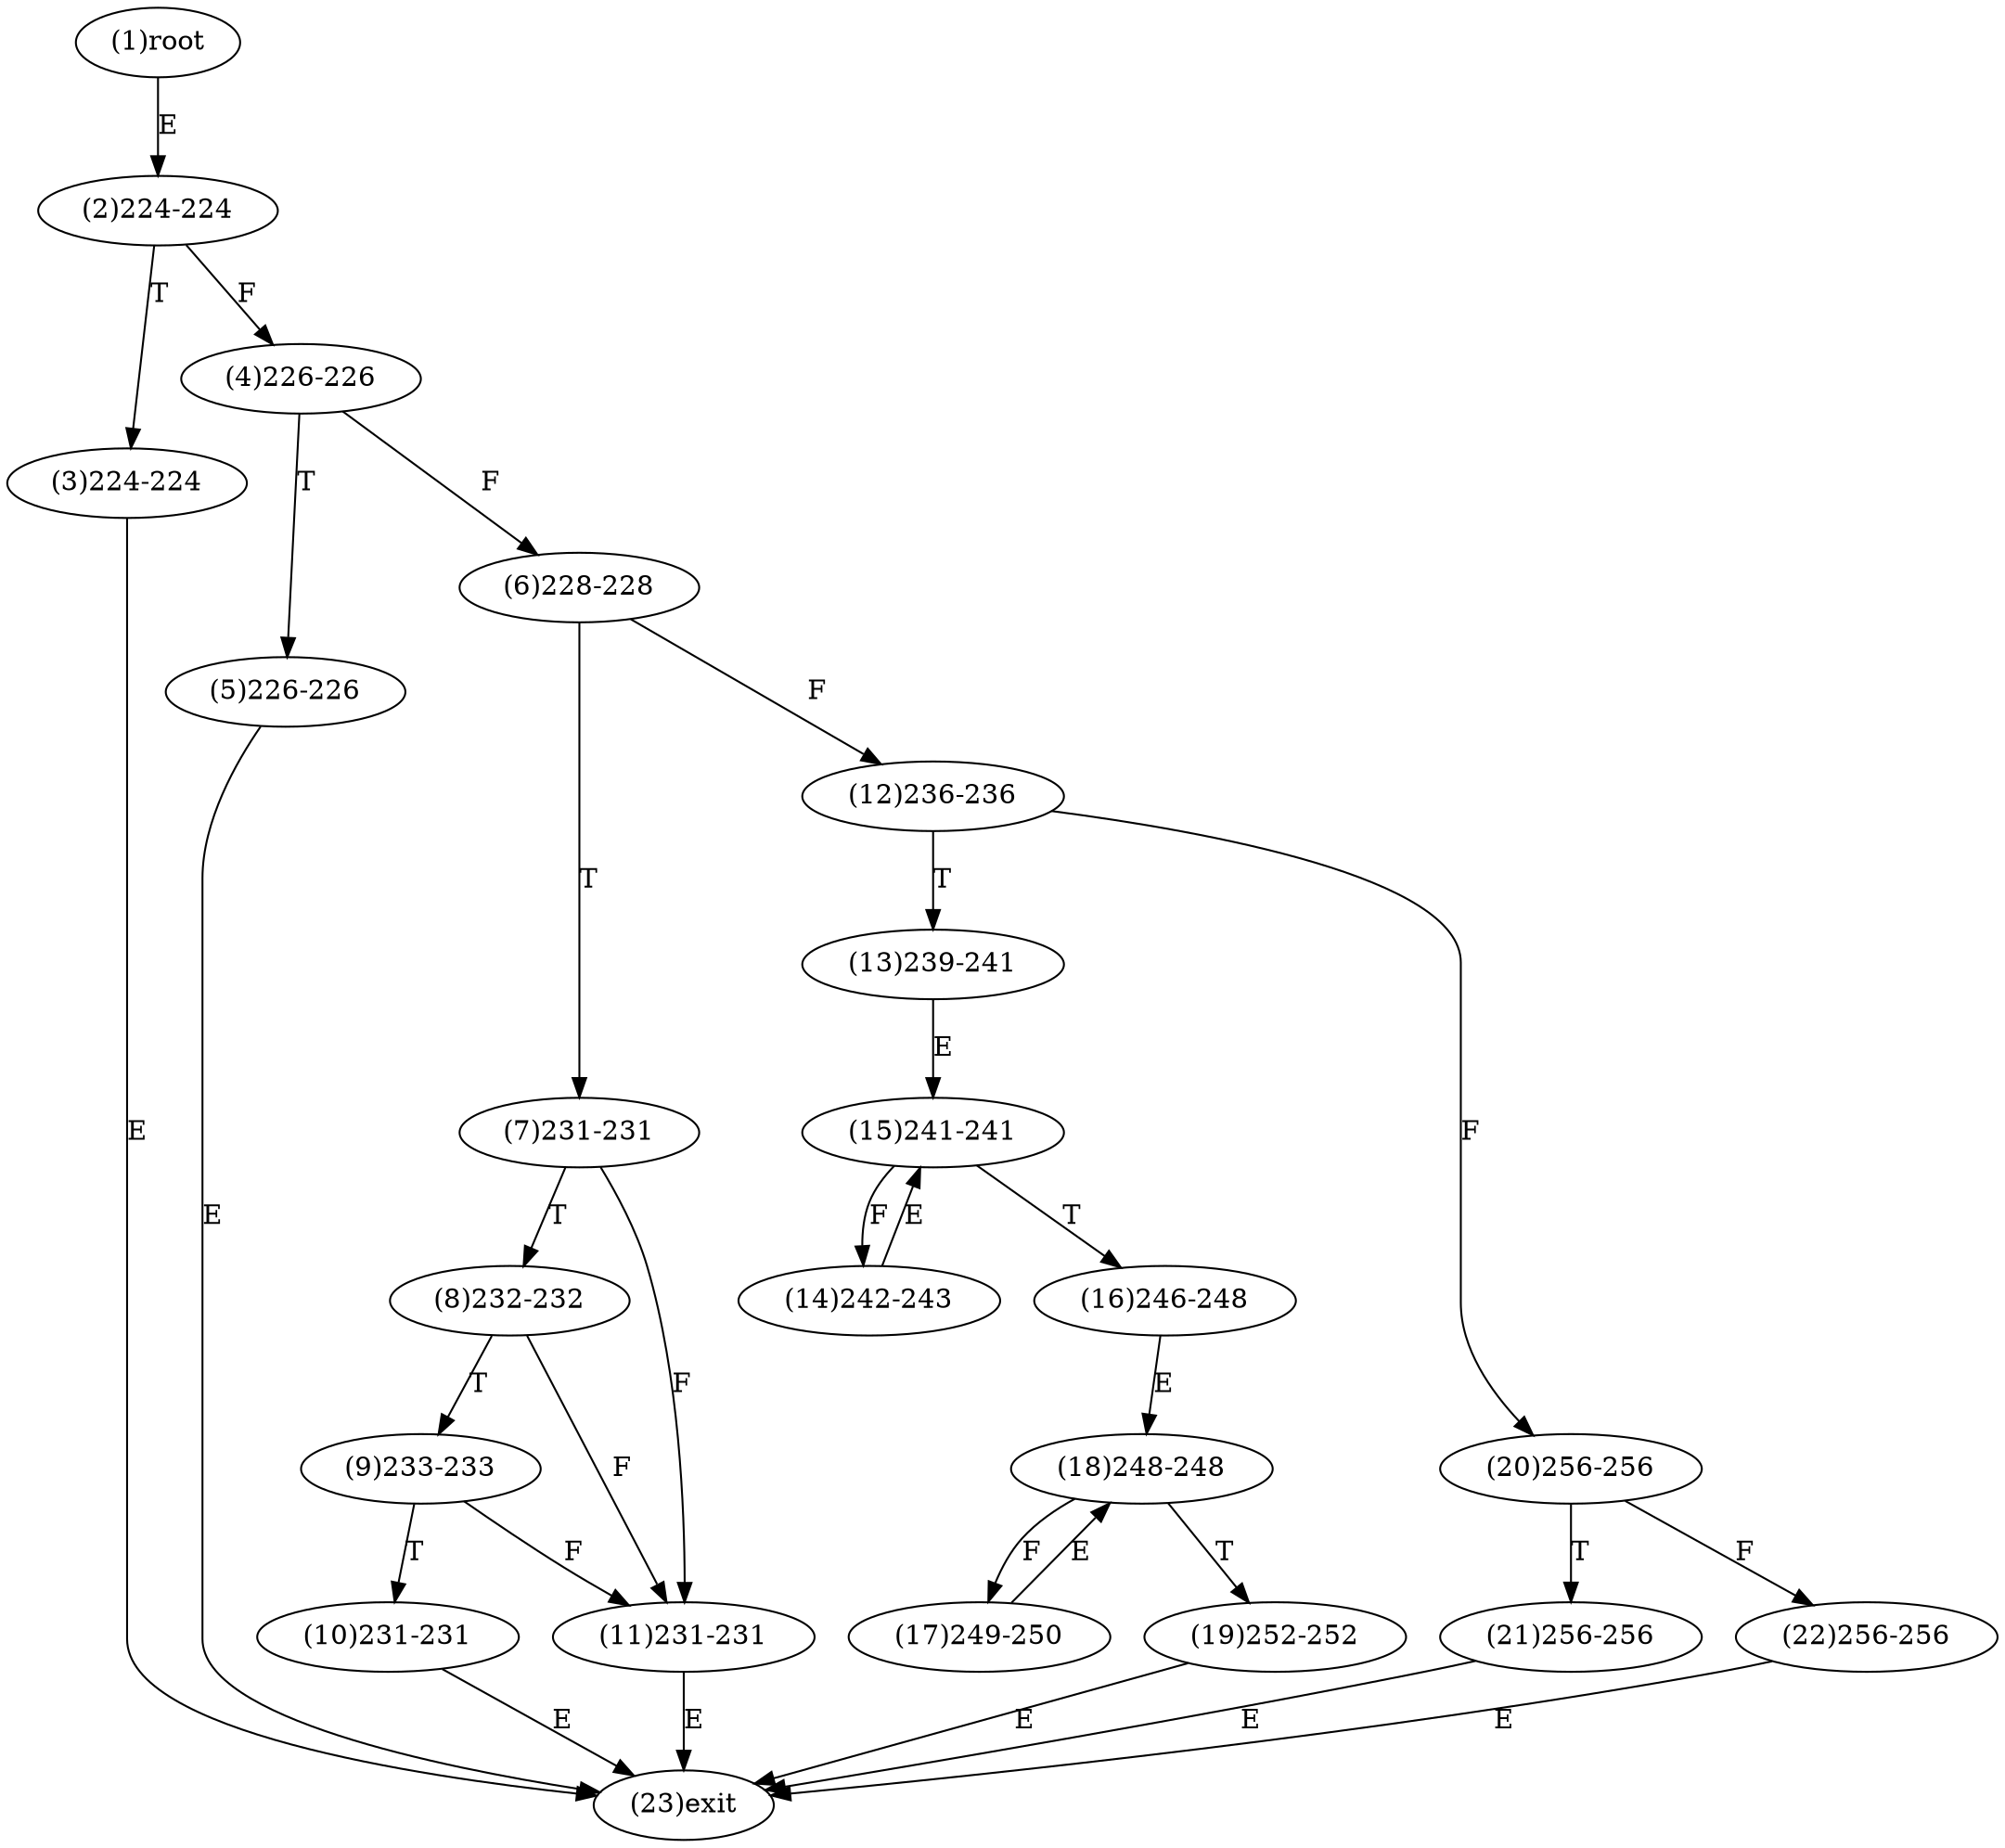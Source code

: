digraph "" { 
1[ label="(1)root"];
2[ label="(2)224-224"];
3[ label="(3)224-224"];
4[ label="(4)226-226"];
5[ label="(5)226-226"];
6[ label="(6)228-228"];
7[ label="(7)231-231"];
8[ label="(8)232-232"];
9[ label="(9)233-233"];
10[ label="(10)231-231"];
11[ label="(11)231-231"];
12[ label="(12)236-236"];
13[ label="(13)239-241"];
14[ label="(14)242-243"];
15[ label="(15)241-241"];
17[ label="(17)249-250"];
16[ label="(16)246-248"];
19[ label="(19)252-252"];
18[ label="(18)248-248"];
21[ label="(21)256-256"];
20[ label="(20)256-256"];
23[ label="(23)exit"];
22[ label="(22)256-256"];
1->2[ label="E"];
2->4[ label="F"];
2->3[ label="T"];
3->23[ label="E"];
4->6[ label="F"];
4->5[ label="T"];
5->23[ label="E"];
6->12[ label="F"];
6->7[ label="T"];
7->11[ label="F"];
7->8[ label="T"];
8->11[ label="F"];
8->9[ label="T"];
9->11[ label="F"];
9->10[ label="T"];
10->23[ label="E"];
11->23[ label="E"];
12->20[ label="F"];
12->13[ label="T"];
13->15[ label="E"];
14->15[ label="E"];
15->14[ label="F"];
15->16[ label="T"];
16->18[ label="E"];
17->18[ label="E"];
18->17[ label="F"];
18->19[ label="T"];
19->23[ label="E"];
20->22[ label="F"];
20->21[ label="T"];
21->23[ label="E"];
22->23[ label="E"];
}